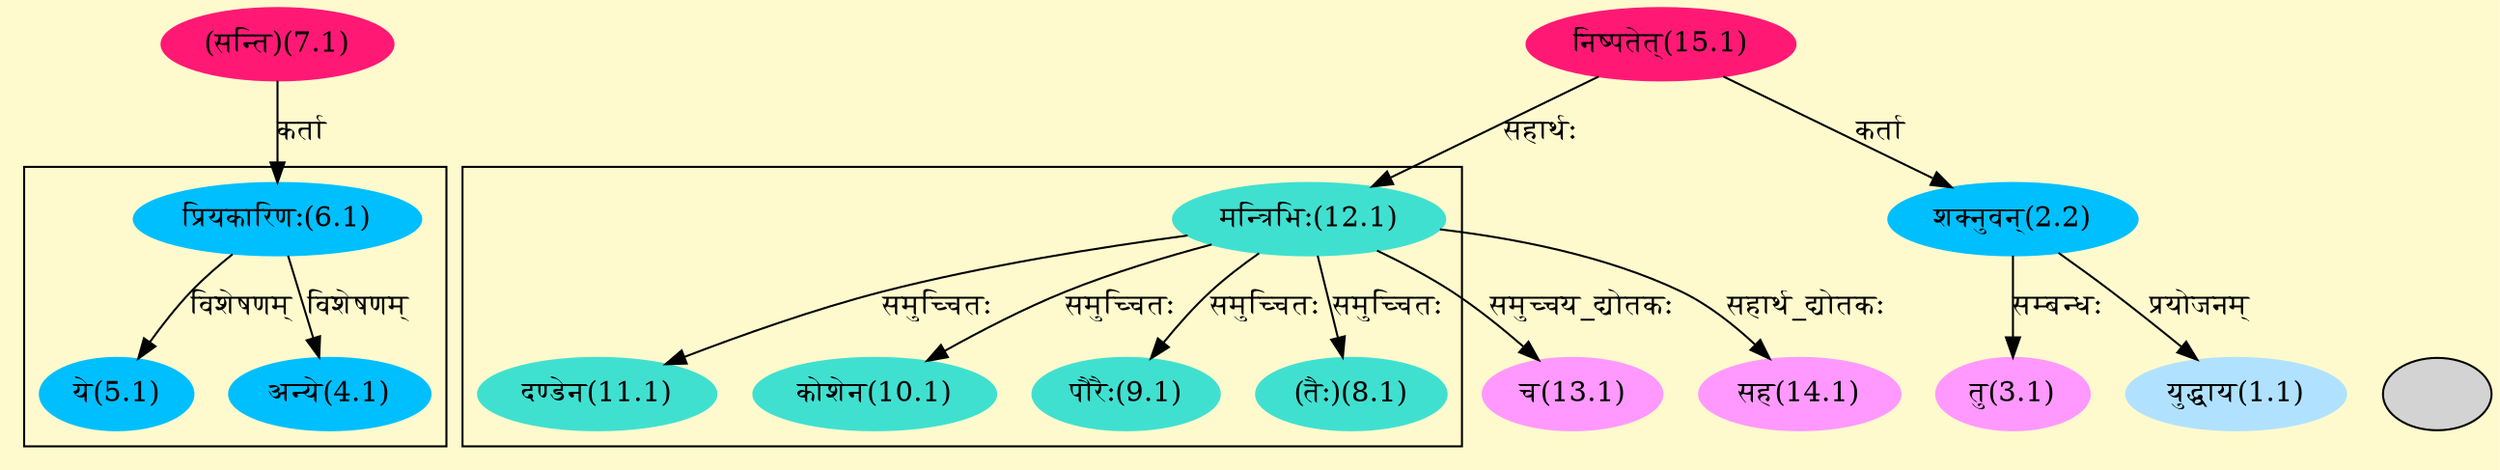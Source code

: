 digraph G{
rankdir=BT;
 compound=true;
 bgcolor="lemonchiffon1";

subgraph cluster_1{
Node4_1 [style=filled, color="#00BFFF" label = "अन्ये(4.1)"]
Node6_1 [style=filled, color="#00BFFF" label = "प्रियकारिणः(6.1)"]
Node5_1 [style=filled, color="#00BFFF" label = "ये(5.1)"]

}

subgraph cluster_2{
Node8_1 [style=filled, color="#40E0D0" label = "(तैः)(8.1)"]
Node12_1 [style=filled, color="#40E0D0" label = "मन्त्रिभिः(12.1)"]
Node9_1 [style=filled, color="#40E0D0" label = "पौरैः(9.1)"]
Node10_1 [style=filled, color="#40E0D0" label = "कोशेन(10.1)"]
Node11_1 [style=filled, color="#40E0D0" label = "दण्डेन(11.1)"]

}
Node1_1 [style=filled, color="#B0E2FF" label = "युद्धाय(1.1)"]
Node2_2 [style=filled, color="#00BFFF" label = "शक्नुवन्(2.2)"]
Node15_1 [style=filled, color="#FF1975" label = "निष्पतेत्(15.1)"]
Node3_1 [style=filled, color="#FF99FF" label = "तु(3.1)"]
Node6_1 [style=filled, color="#00BFFF" label = "प्रियकारिणः(6.1)"]
Node7_1 [style=filled, color="#FF1975" label = "(सन्ति)(7.1)"]
Node12_1 [style=filled, color="#40E0D0" label = "मन्त्रिभिः(12.1)"]
Node13_1 [style=filled, color="#FF99FF" label = "च(13.1)"]
Node14_1 [style=filled, color="#FF99FF" label = "सह(14.1)"]
Node0 [style=filled, color="" label = ""]
/* Start of Relations section */

Node1_1 -> Node2_2 [  label="प्रयोजनम्"  dir="back" ]
Node2_2 -> Node15_1 [  label="कर्ता"  dir="back" ]
Node3_1 -> Node2_2 [  label="सम्बन्धः"  dir="back" ]
Node4_1 -> Node6_1 [  label="विशेषणम्"  dir="back" ]
Node5_1 -> Node6_1 [  label="विशेषणम्"  dir="back" ]
Node6_1 -> Node7_1 [  label="कर्ता"  dir="back" ]
Node8_1 -> Node12_1 [  label="समुच्चितः"  dir="back" ]
Node9_1 -> Node12_1 [  label="समुच्चितः"  dir="back" ]
Node10_1 -> Node12_1 [  label="समुच्चितः"  dir="back" ]
Node11_1 -> Node12_1 [  label="समुच्चितः"  dir="back" ]
Node12_1 -> Node15_1 [  label="सहार्थः"  dir="back" ]
Node13_1 -> Node12_1 [  label="समुच्चय_द्योतकः"  dir="back" ]
Node14_1 -> Node12_1 [  label="सहार्थ_द्योतकः"  dir="back" ]
}
